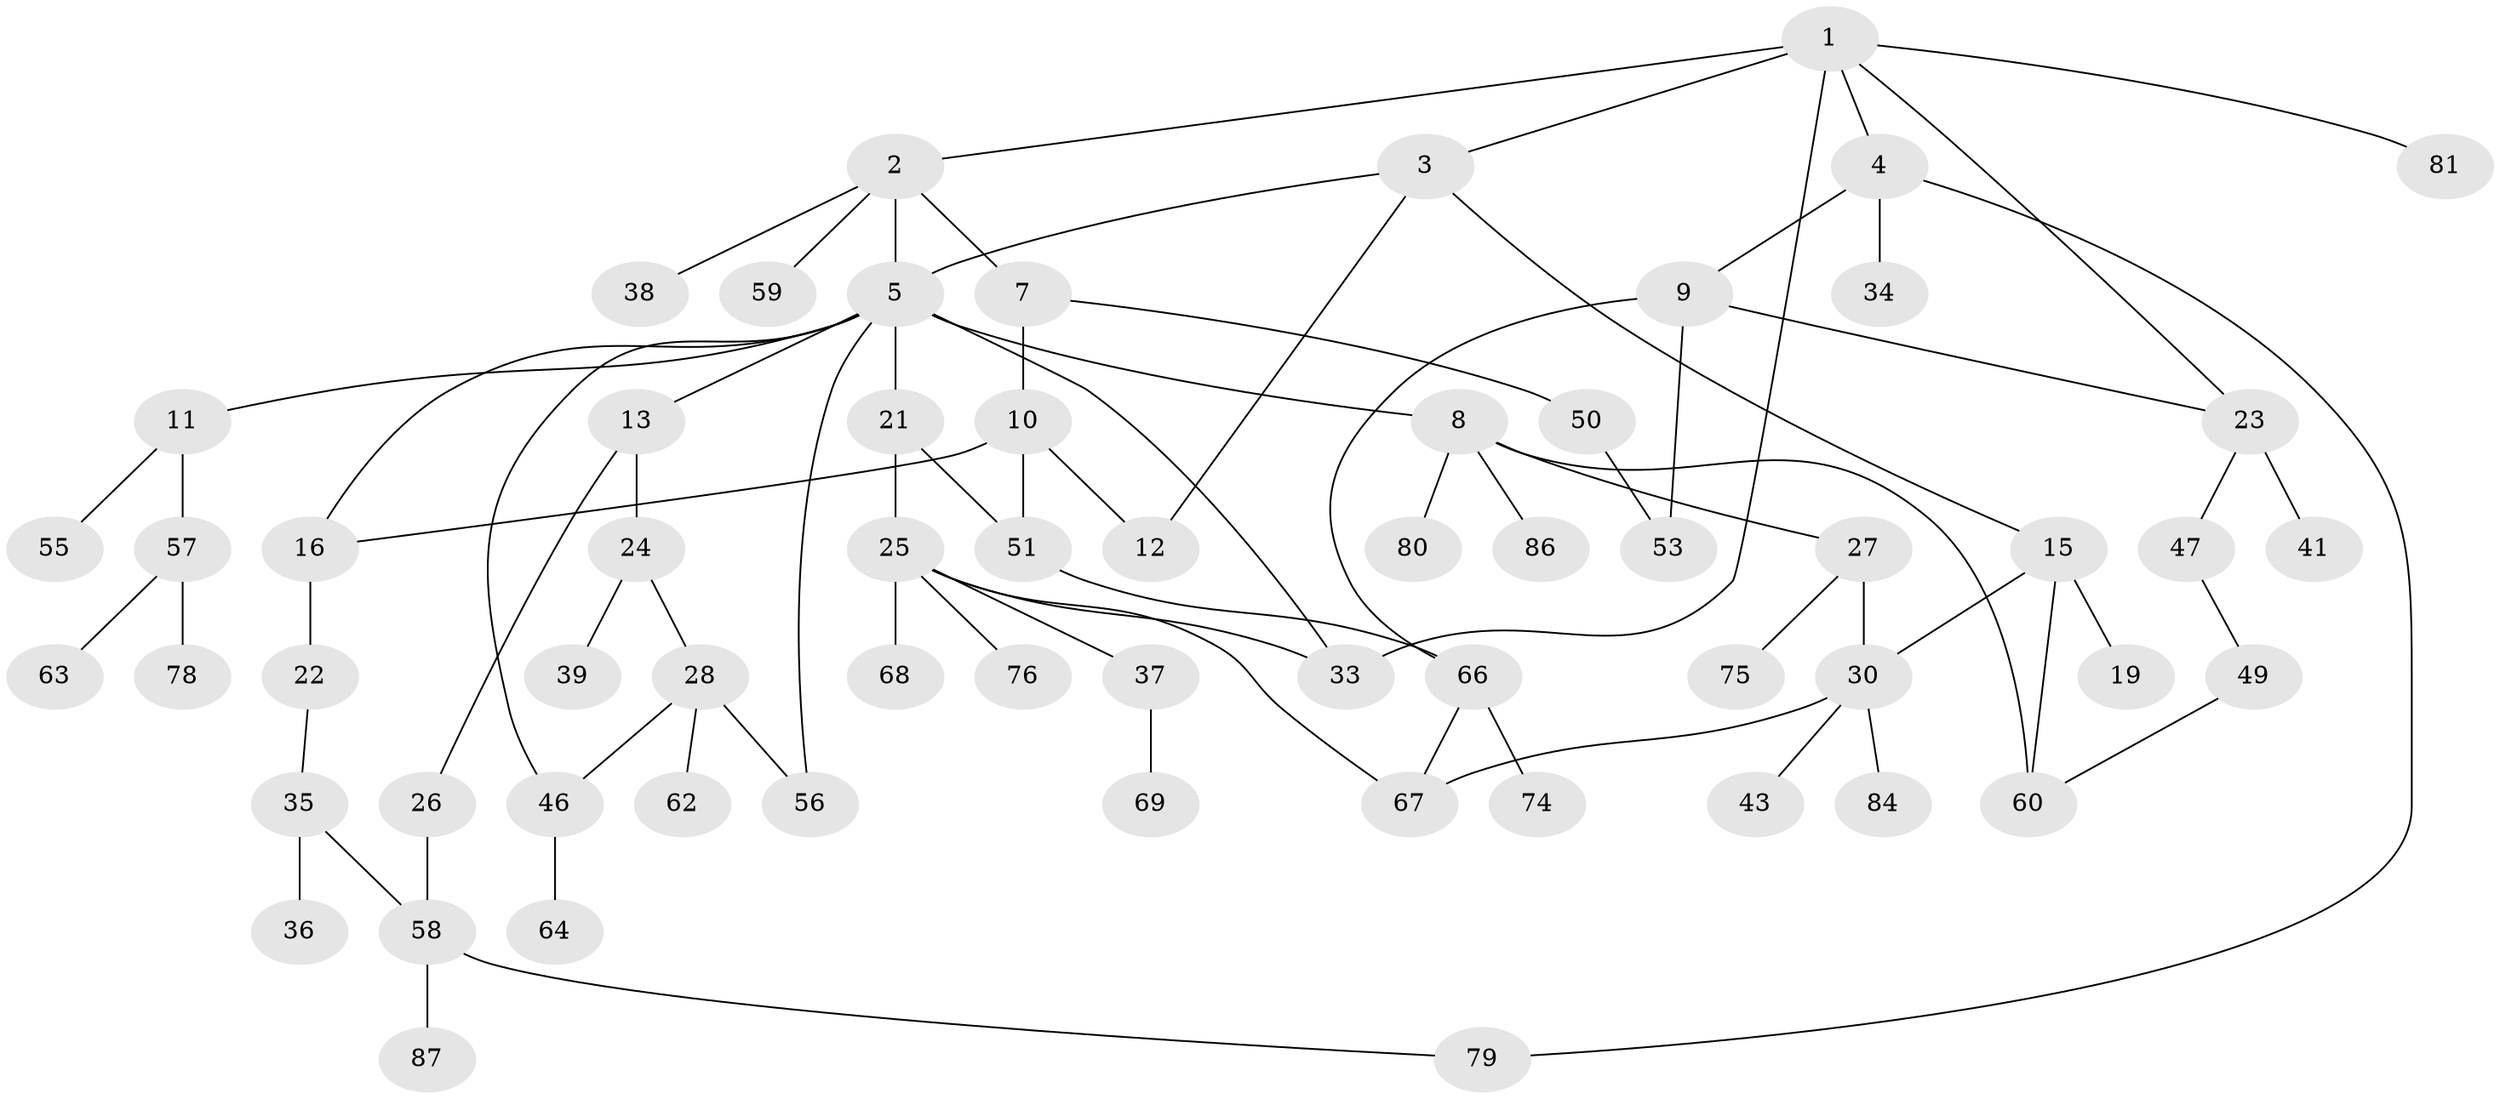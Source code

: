 // original degree distribution, {6: 0.02247191011235955, 5: 0.056179775280898875, 4: 0.1797752808988764, 3: 0.15730337078651685, 2: 0.19101123595505617, 1: 0.39325842696629215}
// Generated by graph-tools (version 1.1) at 2025/17/03/04/25 18:17:02]
// undirected, 62 vertices, 79 edges
graph export_dot {
graph [start="1"]
  node [color=gray90,style=filled];
  1;
  2;
  3;
  4;
  5 [super="+6+31+20+18"];
  7 [super="+42+45"];
  8 [super="+73"];
  9 [super="+48+17"];
  10 [super="+40"];
  11 [super="+14+54"];
  12;
  13;
  15;
  16;
  19;
  21;
  22;
  23;
  24 [super="+29"];
  25;
  26 [super="+89+52"];
  27 [super="+70"];
  28;
  30 [super="+32"];
  33 [super="+82"];
  34;
  35;
  36;
  37;
  38;
  39;
  41;
  43;
  46;
  47 [super="+85"];
  49;
  50;
  51 [super="+71"];
  53 [super="+61"];
  55;
  56;
  57;
  58;
  59;
  60 [super="+88"];
  62 [super="+65"];
  63;
  64;
  66;
  67;
  68;
  69;
  74;
  75;
  76;
  78;
  79;
  80;
  81;
  84;
  86;
  87;
  1 -- 2;
  1 -- 3;
  1 -- 4;
  1 -- 33;
  1 -- 81;
  1 -- 23;
  2 -- 5;
  2 -- 7;
  2 -- 38;
  2 -- 59;
  3 -- 12;
  3 -- 15;
  3 -- 5;
  4 -- 9;
  4 -- 34;
  4 -- 79;
  5 -- 21;
  5 -- 8;
  5 -- 11;
  5 -- 13;
  5 -- 16;
  5 -- 56;
  5 -- 46;
  5 -- 33;
  7 -- 10;
  7 -- 50;
  8 -- 27;
  8 -- 80;
  8 -- 60;
  8 -- 86;
  9 -- 23;
  9 -- 66;
  9 -- 53;
  10 -- 16;
  10 -- 51;
  10 -- 12;
  11 -- 55;
  11 -- 57;
  13 -- 24;
  13 -- 26;
  15 -- 19;
  15 -- 60;
  15 -- 30;
  16 -- 22;
  21 -- 25;
  21 -- 51;
  22 -- 35;
  23 -- 41;
  23 -- 47;
  24 -- 28;
  24 -- 39;
  25 -- 37;
  25 -- 68;
  25 -- 76;
  25 -- 67;
  25 -- 33;
  26 -- 58;
  27 -- 30;
  27 -- 75;
  28 -- 62;
  28 -- 46;
  28 -- 56;
  30 -- 43;
  30 -- 67;
  30 -- 84;
  35 -- 36;
  35 -- 58;
  37 -- 69;
  46 -- 64;
  47 -- 49;
  49 -- 60;
  50 -- 53;
  51 -- 66;
  57 -- 63;
  57 -- 78;
  58 -- 87;
  58 -- 79;
  66 -- 74;
  66 -- 67;
}
